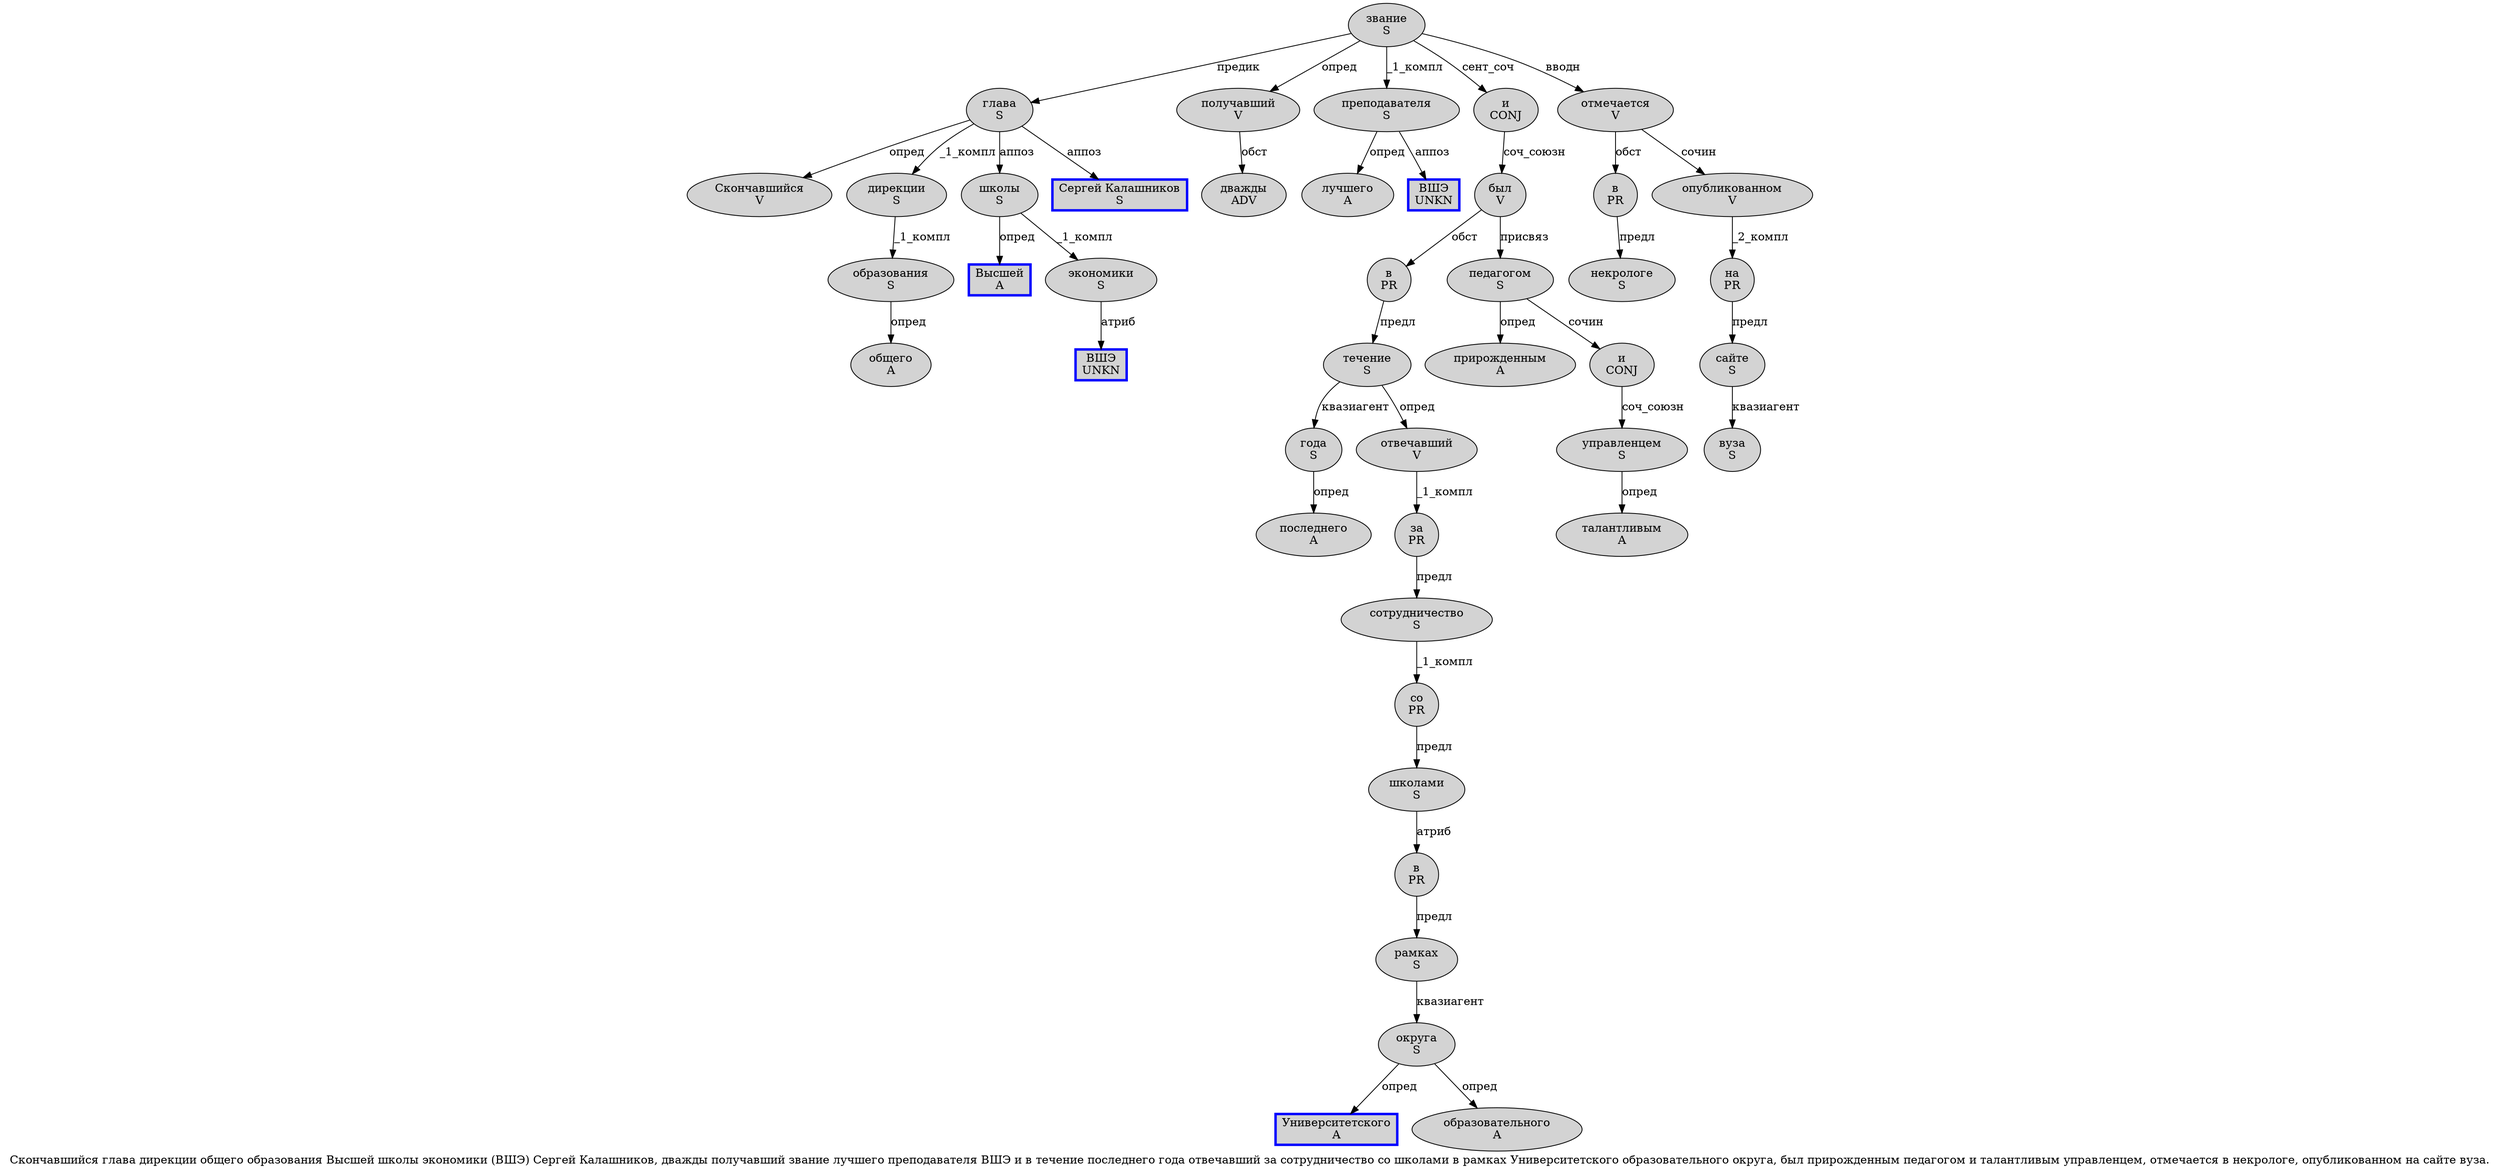 digraph SENTENCE_189 {
	graph [label="Скончавшийся глава дирекции общего образования Высшей школы экономики (ВШЭ) Сергей Калашников, дважды получавший звание лучшего преподавателя ВШЭ и в течение последнего года отвечавший за сотрудничество со школами в рамках Университетского образовательного округа, был прирожденным педагогом и талантливым управленцем, отмечается в некрологе, опубликованном на сайте вуза."]
	node [style=filled]
		0 [label="Скончавшийся
V" color="" fillcolor=lightgray penwidth=1 shape=ellipse]
		1 [label="глава
S" color="" fillcolor=lightgray penwidth=1 shape=ellipse]
		2 [label="дирекции
S" color="" fillcolor=lightgray penwidth=1 shape=ellipse]
		3 [label="общего
A" color="" fillcolor=lightgray penwidth=1 shape=ellipse]
		4 [label="образования
S" color="" fillcolor=lightgray penwidth=1 shape=ellipse]
		5 [label="Высшей
A" color=blue fillcolor=lightgray penwidth=3 shape=box]
		6 [label="школы
S" color="" fillcolor=lightgray penwidth=1 shape=ellipse]
		7 [label="экономики
S" color="" fillcolor=lightgray penwidth=1 shape=ellipse]
		9 [label="ВШЭ
UNKN" color=blue fillcolor=lightgray penwidth=3 shape=box]
		11 [label="Сергей Калашников
S" color=blue fillcolor=lightgray penwidth=3 shape=box]
		13 [label="дважды
ADV" color="" fillcolor=lightgray penwidth=1 shape=ellipse]
		14 [label="получавший
V" color="" fillcolor=lightgray penwidth=1 shape=ellipse]
		15 [label="звание
S" color="" fillcolor=lightgray penwidth=1 shape=ellipse]
		16 [label="лучшего
A" color="" fillcolor=lightgray penwidth=1 shape=ellipse]
		17 [label="преподавателя
S" color="" fillcolor=lightgray penwidth=1 shape=ellipse]
		18 [label="ВШЭ
UNKN" color=blue fillcolor=lightgray penwidth=3 shape=box]
		19 [label="и
CONJ" color="" fillcolor=lightgray penwidth=1 shape=ellipse]
		20 [label="в
PR" color="" fillcolor=lightgray penwidth=1 shape=ellipse]
		21 [label="течение
S" color="" fillcolor=lightgray penwidth=1 shape=ellipse]
		22 [label="последнего
A" color="" fillcolor=lightgray penwidth=1 shape=ellipse]
		23 [label="года
S" color="" fillcolor=lightgray penwidth=1 shape=ellipse]
		24 [label="отвечавший
V" color="" fillcolor=lightgray penwidth=1 shape=ellipse]
		25 [label="за
PR" color="" fillcolor=lightgray penwidth=1 shape=ellipse]
		26 [label="сотрудничество
S" color="" fillcolor=lightgray penwidth=1 shape=ellipse]
		27 [label="со
PR" color="" fillcolor=lightgray penwidth=1 shape=ellipse]
		28 [label="школами
S" color="" fillcolor=lightgray penwidth=1 shape=ellipse]
		29 [label="в
PR" color="" fillcolor=lightgray penwidth=1 shape=ellipse]
		30 [label="рамках
S" color="" fillcolor=lightgray penwidth=1 shape=ellipse]
		31 [label="Университетского
A" color=blue fillcolor=lightgray penwidth=3 shape=box]
		32 [label="образовательного
A" color="" fillcolor=lightgray penwidth=1 shape=ellipse]
		33 [label="округа
S" color="" fillcolor=lightgray penwidth=1 shape=ellipse]
		35 [label="был
V" color="" fillcolor=lightgray penwidth=1 shape=ellipse]
		36 [label="прирожденным
A" color="" fillcolor=lightgray penwidth=1 shape=ellipse]
		37 [label="педагогом
S" color="" fillcolor=lightgray penwidth=1 shape=ellipse]
		38 [label="и
CONJ" color="" fillcolor=lightgray penwidth=1 shape=ellipse]
		39 [label="талантливым
A" color="" fillcolor=lightgray penwidth=1 shape=ellipse]
		40 [label="управленцем
S" color="" fillcolor=lightgray penwidth=1 shape=ellipse]
		42 [label="отмечается
V" color="" fillcolor=lightgray penwidth=1 shape=ellipse]
		43 [label="в
PR" color="" fillcolor=lightgray penwidth=1 shape=ellipse]
		44 [label="некрологе
S" color="" fillcolor=lightgray penwidth=1 shape=ellipse]
		46 [label="опубликованном
V" color="" fillcolor=lightgray penwidth=1 shape=ellipse]
		47 [label="на
PR" color="" fillcolor=lightgray penwidth=1 shape=ellipse]
		48 [label="сайте
S" color="" fillcolor=lightgray penwidth=1 shape=ellipse]
		49 [label="вуза
S" color="" fillcolor=lightgray penwidth=1 shape=ellipse]
			25 -> 26 [label="предл"]
			14 -> 13 [label="обст"]
			46 -> 47 [label="_2_компл"]
			27 -> 28 [label="предл"]
			4 -> 3 [label="опред"]
			43 -> 44 [label="предл"]
			1 -> 0 [label="опред"]
			1 -> 2 [label="_1_компл"]
			1 -> 6 [label="аппоз"]
			1 -> 11 [label="аппоз"]
			42 -> 43 [label="обст"]
			42 -> 46 [label="сочин"]
			28 -> 29 [label="атриб"]
			21 -> 23 [label="квазиагент"]
			21 -> 24 [label="опред"]
			6 -> 5 [label="опред"]
			6 -> 7 [label="_1_компл"]
			20 -> 21 [label="предл"]
			2 -> 4 [label="_1_компл"]
			37 -> 36 [label="опред"]
			37 -> 38 [label="сочин"]
			7 -> 9 [label="атриб"]
			15 -> 1 [label="предик"]
			15 -> 14 [label="опред"]
			15 -> 17 [label="_1_компл"]
			15 -> 19 [label="сент_соч"]
			15 -> 42 [label="вводн"]
			26 -> 27 [label="_1_компл"]
			33 -> 31 [label="опред"]
			33 -> 32 [label="опред"]
			24 -> 25 [label="_1_компл"]
			38 -> 40 [label="соч_союзн"]
			29 -> 30 [label="предл"]
			17 -> 16 [label="опред"]
			17 -> 18 [label="аппоз"]
			47 -> 48 [label="предл"]
			48 -> 49 [label="квазиагент"]
			35 -> 20 [label="обст"]
			35 -> 37 [label="присвяз"]
			40 -> 39 [label="опред"]
			19 -> 35 [label="соч_союзн"]
			30 -> 33 [label="квазиагент"]
			23 -> 22 [label="опред"]
}